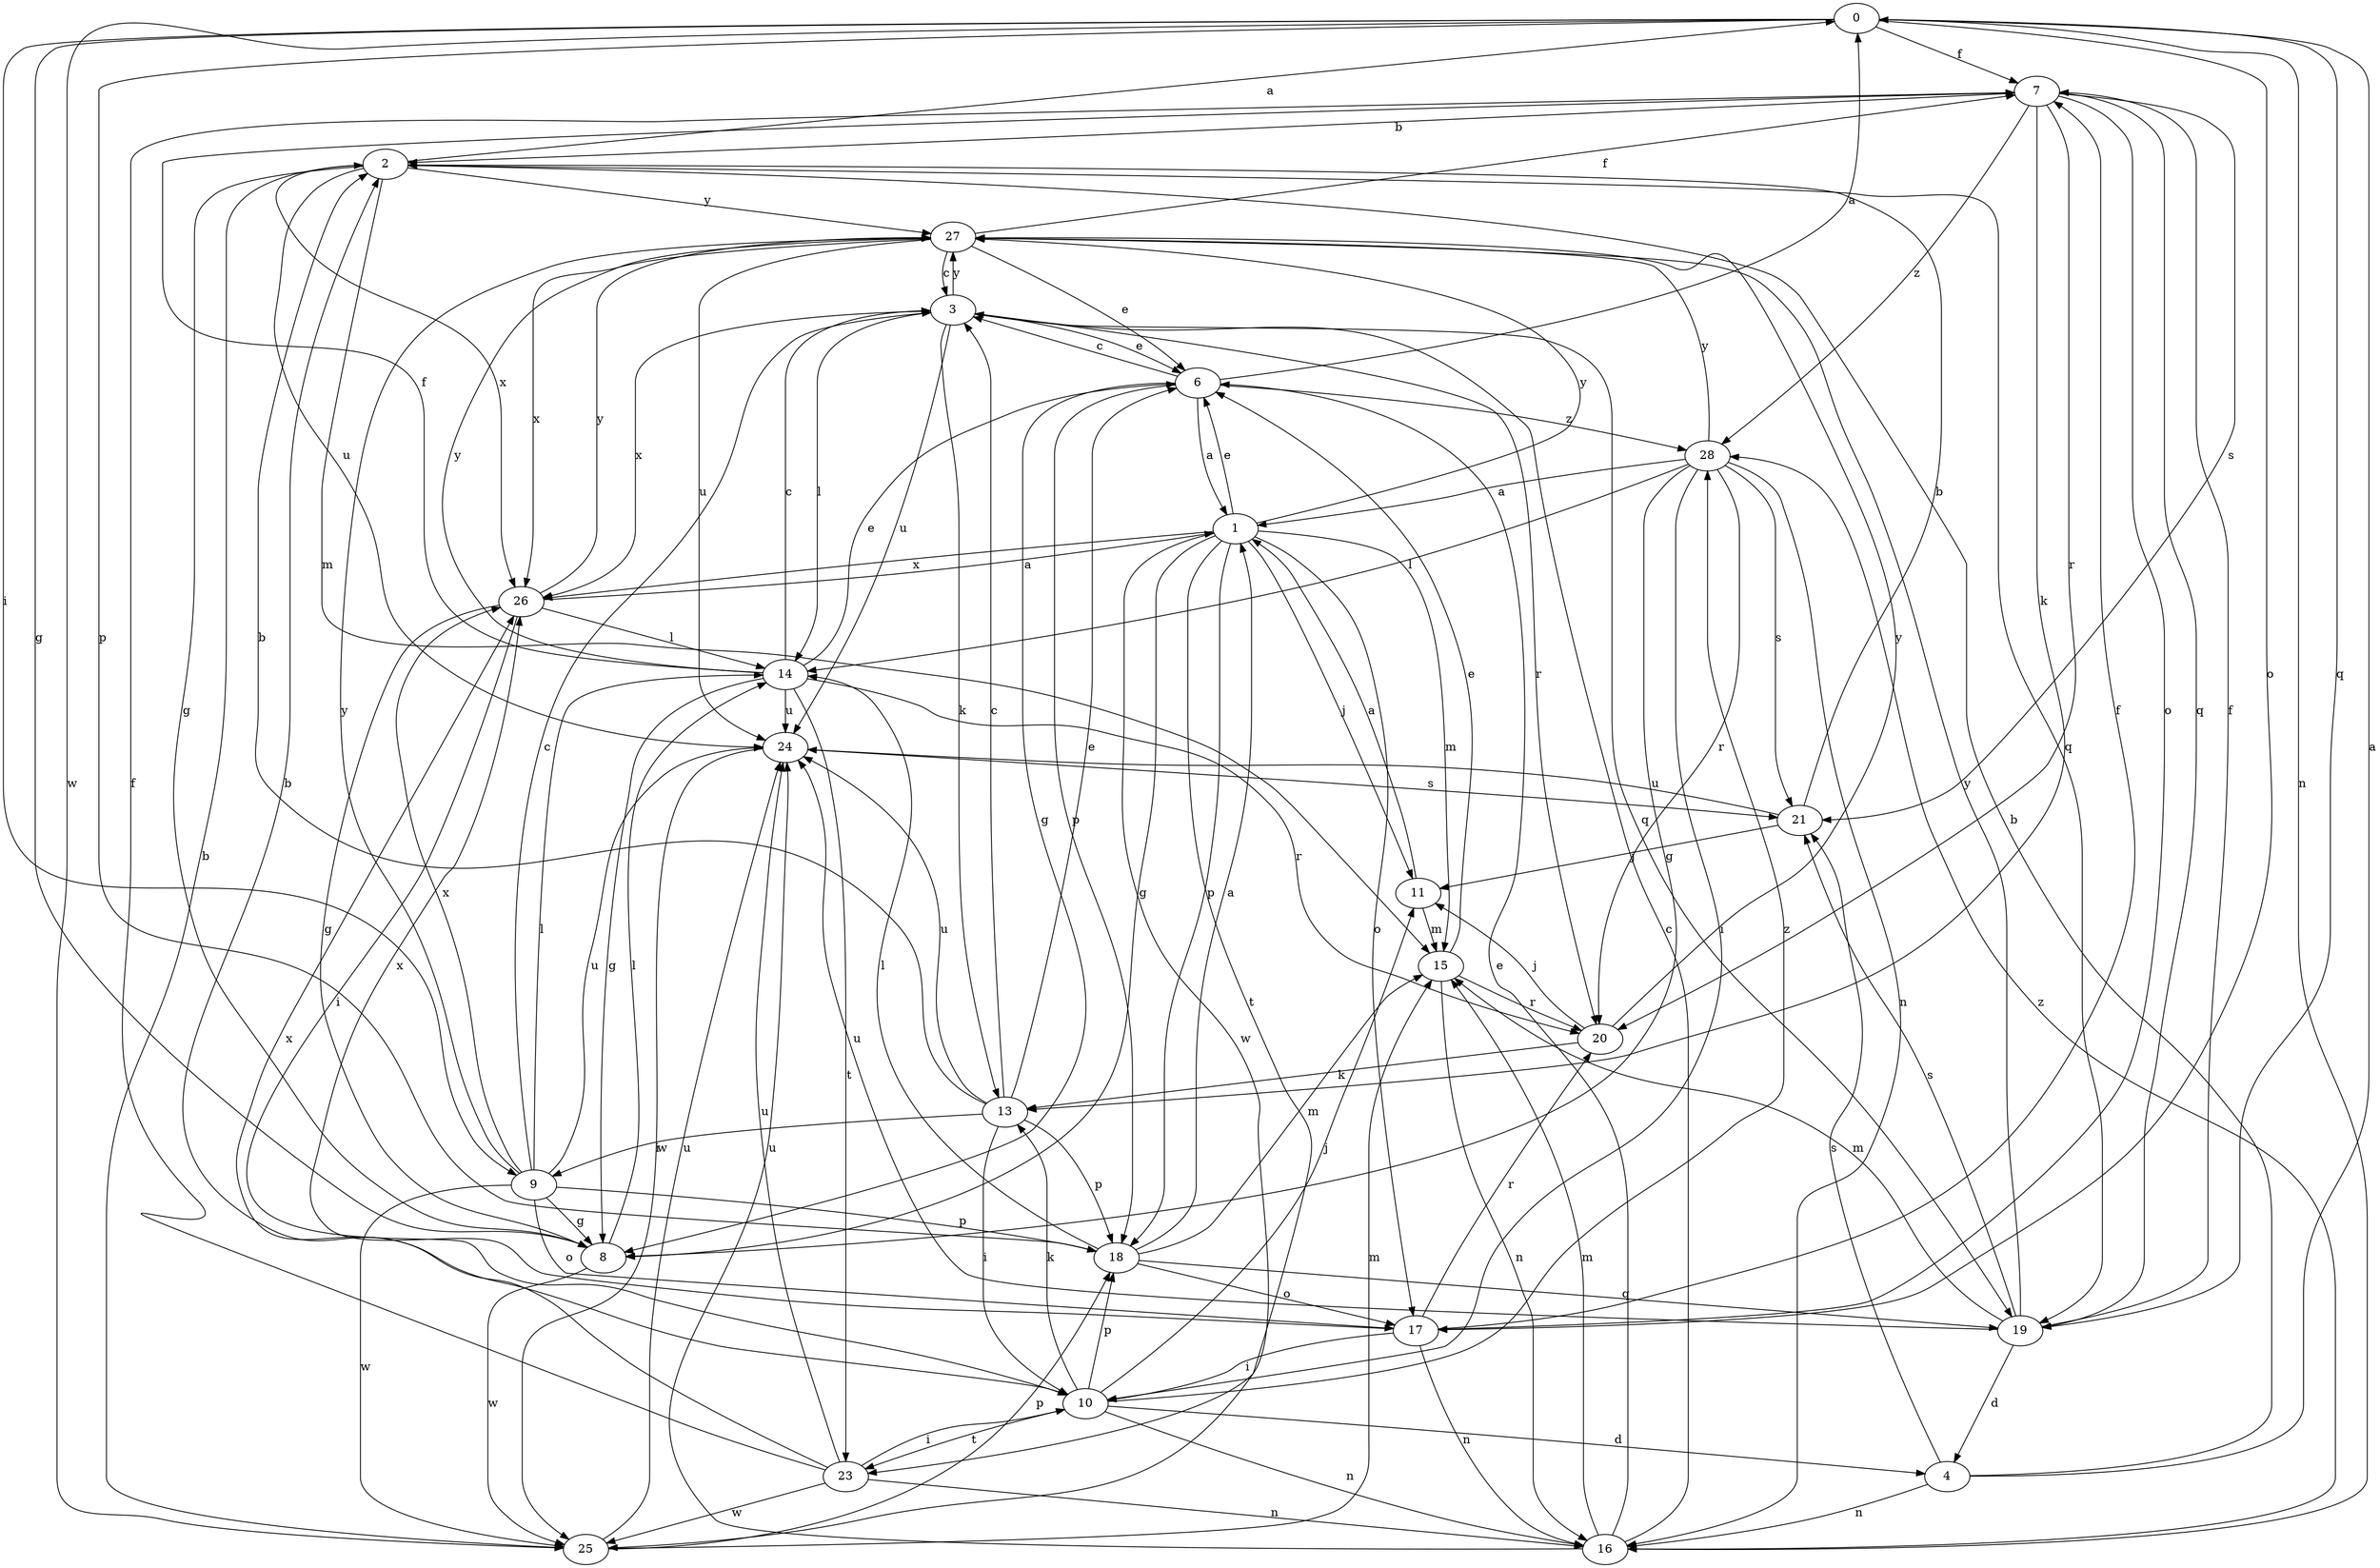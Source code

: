 strict digraph  {
0;
1;
2;
3;
4;
6;
7;
8;
9;
10;
11;
13;
14;
15;
16;
17;
18;
19;
20;
21;
23;
24;
25;
26;
27;
28;
0 -> 7  [label=f];
0 -> 8  [label=g];
0 -> 9  [label=i];
0 -> 16  [label=n];
0 -> 17  [label=o];
0 -> 18  [label=p];
0 -> 19  [label=q];
0 -> 25  [label=w];
1 -> 6  [label=e];
1 -> 8  [label=g];
1 -> 11  [label=j];
1 -> 15  [label=m];
1 -> 17  [label=o];
1 -> 18  [label=p];
1 -> 23  [label=t];
1 -> 25  [label=w];
1 -> 26  [label=x];
1 -> 27  [label=y];
2 -> 0  [label=a];
2 -> 8  [label=g];
2 -> 15  [label=m];
2 -> 19  [label=q];
2 -> 24  [label=u];
2 -> 26  [label=x];
2 -> 27  [label=y];
3 -> 6  [label=e];
3 -> 13  [label=k];
3 -> 14  [label=l];
3 -> 19  [label=q];
3 -> 20  [label=r];
3 -> 24  [label=u];
3 -> 26  [label=x];
3 -> 27  [label=y];
4 -> 0  [label=a];
4 -> 2  [label=b];
4 -> 16  [label=n];
4 -> 21  [label=s];
6 -> 0  [label=a];
6 -> 1  [label=a];
6 -> 3  [label=c];
6 -> 8  [label=g];
6 -> 18  [label=p];
6 -> 28  [label=z];
7 -> 2  [label=b];
7 -> 13  [label=k];
7 -> 17  [label=o];
7 -> 19  [label=q];
7 -> 20  [label=r];
7 -> 21  [label=s];
7 -> 28  [label=z];
8 -> 14  [label=l];
8 -> 25  [label=w];
9 -> 3  [label=c];
9 -> 8  [label=g];
9 -> 14  [label=l];
9 -> 17  [label=o];
9 -> 18  [label=p];
9 -> 24  [label=u];
9 -> 25  [label=w];
9 -> 26  [label=x];
9 -> 27  [label=y];
10 -> 2  [label=b];
10 -> 4  [label=d];
10 -> 11  [label=j];
10 -> 13  [label=k];
10 -> 16  [label=n];
10 -> 18  [label=p];
10 -> 23  [label=t];
10 -> 28  [label=z];
11 -> 1  [label=a];
11 -> 15  [label=m];
13 -> 2  [label=b];
13 -> 3  [label=c];
13 -> 6  [label=e];
13 -> 9  [label=i];
13 -> 10  [label=i];
13 -> 18  [label=p];
13 -> 24  [label=u];
14 -> 3  [label=c];
14 -> 6  [label=e];
14 -> 7  [label=f];
14 -> 8  [label=g];
14 -> 20  [label=r];
14 -> 23  [label=t];
14 -> 24  [label=u];
14 -> 27  [label=y];
15 -> 6  [label=e];
15 -> 16  [label=n];
15 -> 20  [label=r];
16 -> 3  [label=c];
16 -> 6  [label=e];
16 -> 15  [label=m];
16 -> 24  [label=u];
16 -> 28  [label=z];
17 -> 7  [label=f];
17 -> 10  [label=i];
17 -> 16  [label=n];
17 -> 20  [label=r];
17 -> 26  [label=x];
18 -> 1  [label=a];
18 -> 14  [label=l];
18 -> 15  [label=m];
18 -> 17  [label=o];
18 -> 19  [label=q];
19 -> 4  [label=d];
19 -> 7  [label=f];
19 -> 15  [label=m];
19 -> 21  [label=s];
19 -> 24  [label=u];
19 -> 27  [label=y];
20 -> 11  [label=j];
20 -> 13  [label=k];
20 -> 27  [label=y];
21 -> 2  [label=b];
21 -> 11  [label=j];
21 -> 24  [label=u];
23 -> 7  [label=f];
23 -> 10  [label=i];
23 -> 16  [label=n];
23 -> 24  [label=u];
23 -> 25  [label=w];
23 -> 26  [label=x];
24 -> 21  [label=s];
24 -> 25  [label=w];
25 -> 2  [label=b];
25 -> 15  [label=m];
25 -> 18  [label=p];
25 -> 24  [label=u];
26 -> 1  [label=a];
26 -> 8  [label=g];
26 -> 10  [label=i];
26 -> 14  [label=l];
26 -> 27  [label=y];
27 -> 3  [label=c];
27 -> 6  [label=e];
27 -> 7  [label=f];
27 -> 24  [label=u];
27 -> 26  [label=x];
28 -> 1  [label=a];
28 -> 8  [label=g];
28 -> 10  [label=i];
28 -> 14  [label=l];
28 -> 16  [label=n];
28 -> 20  [label=r];
28 -> 21  [label=s];
28 -> 27  [label=y];
}
